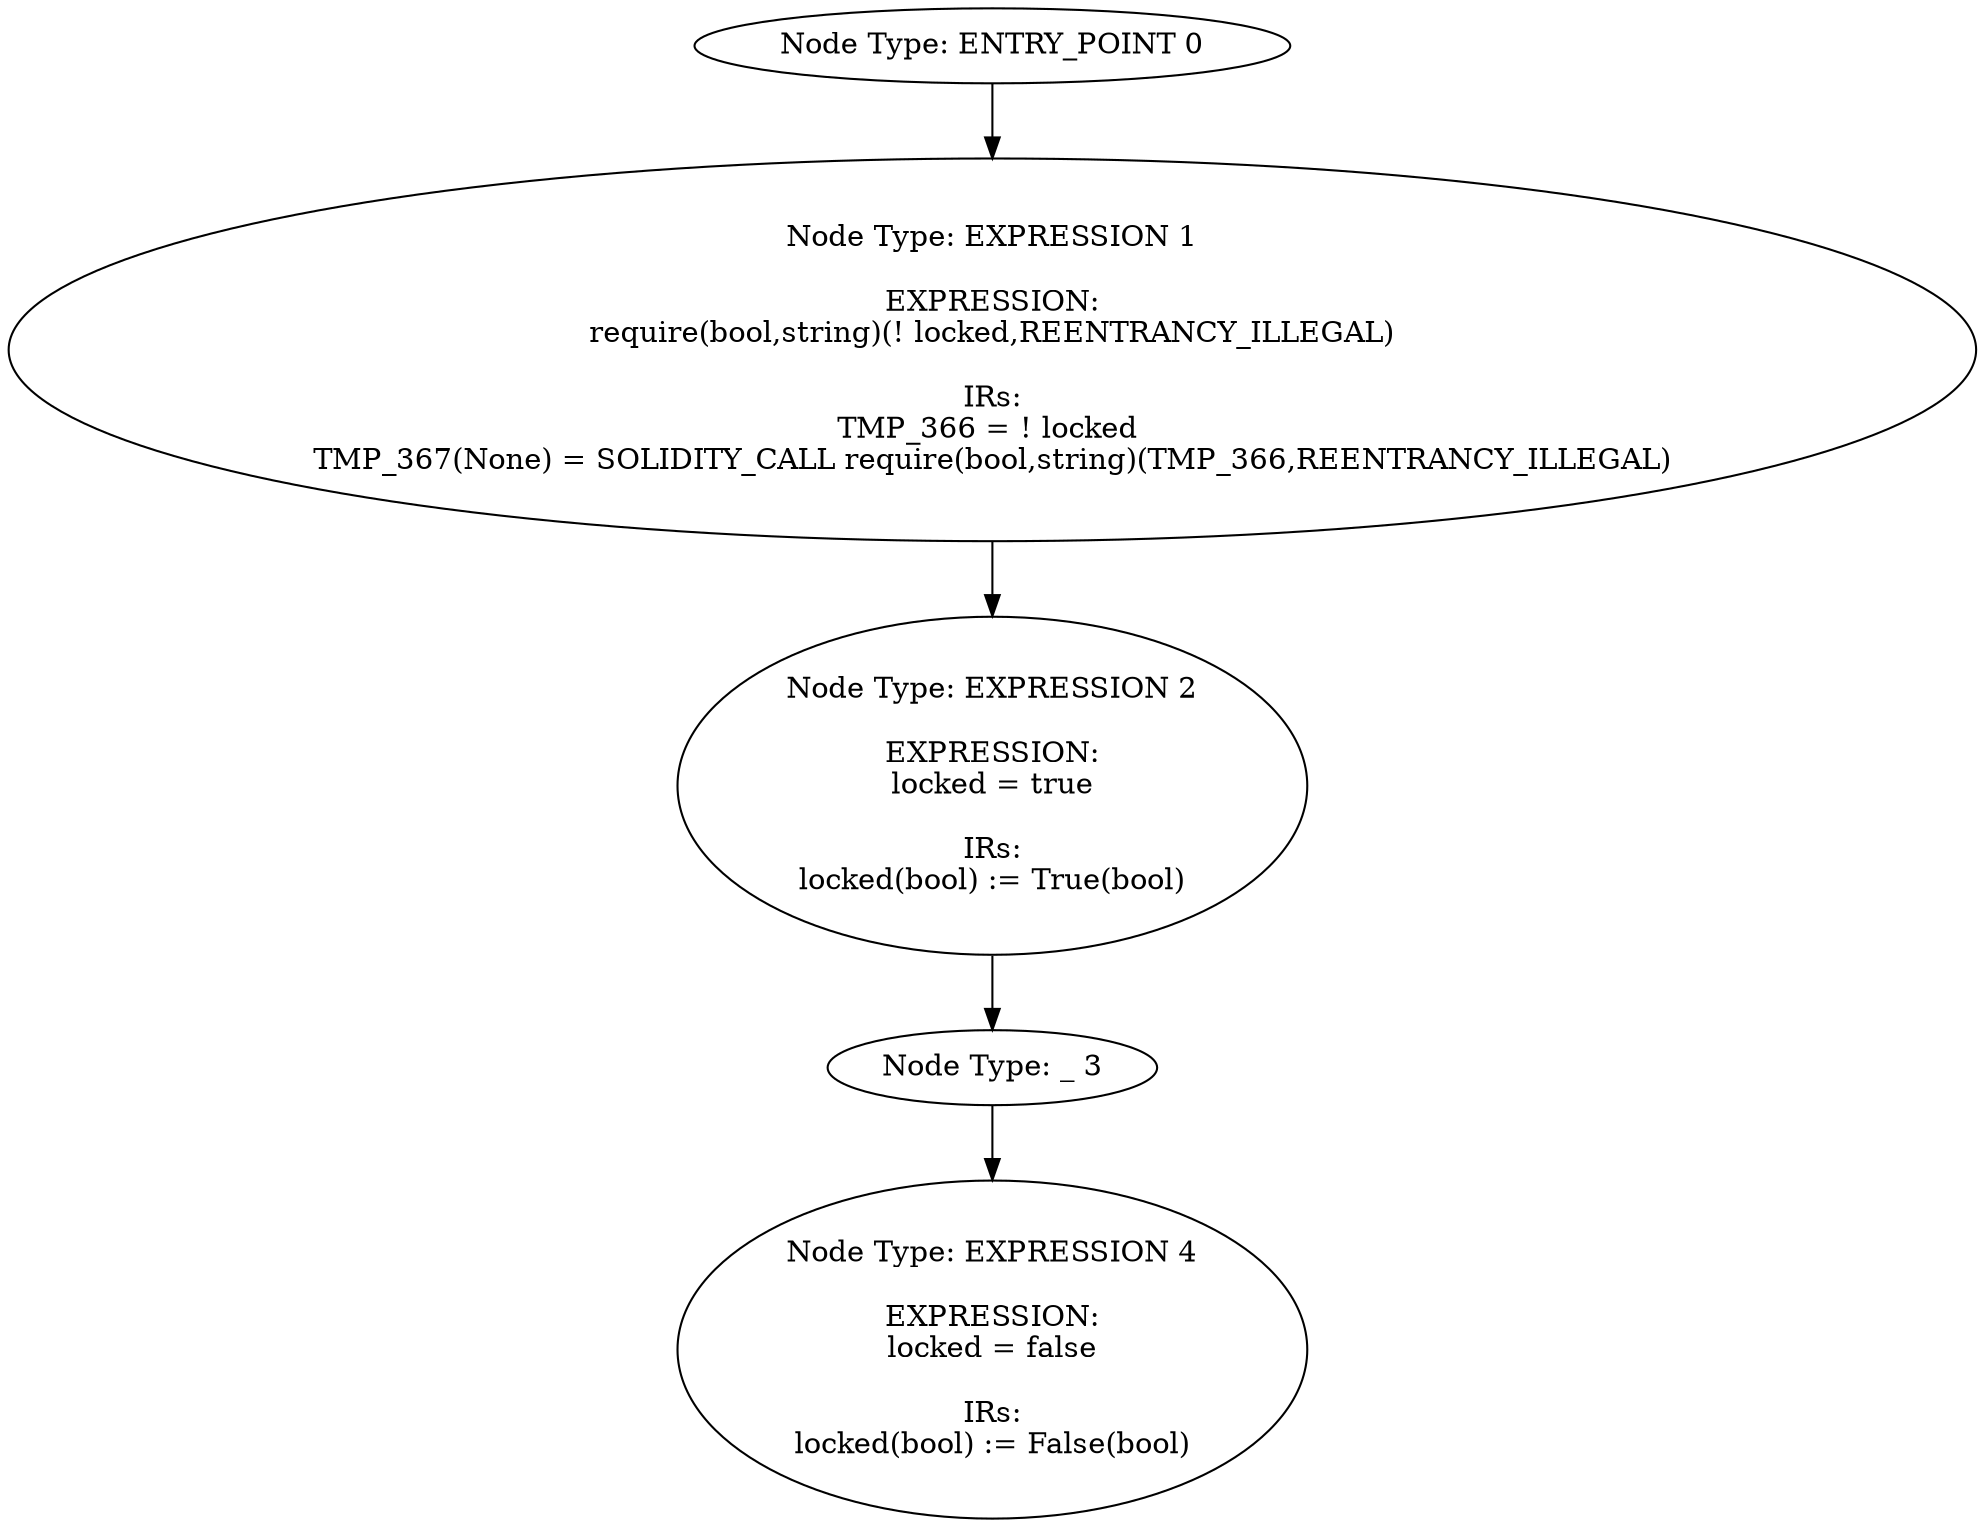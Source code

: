 digraph{
0[label="Node Type: ENTRY_POINT 0
"];
0->1;
1[label="Node Type: EXPRESSION 1

EXPRESSION:
require(bool,string)(! locked,REENTRANCY_ILLEGAL)

IRs:
TMP_366 = ! locked 
TMP_367(None) = SOLIDITY_CALL require(bool,string)(TMP_366,REENTRANCY_ILLEGAL)"];
1->2;
2[label="Node Type: EXPRESSION 2

EXPRESSION:
locked = true

IRs:
locked(bool) := True(bool)"];
2->3;
3[label="Node Type: _ 3
"];
3->4;
4[label="Node Type: EXPRESSION 4

EXPRESSION:
locked = false

IRs:
locked(bool) := False(bool)"];
}
